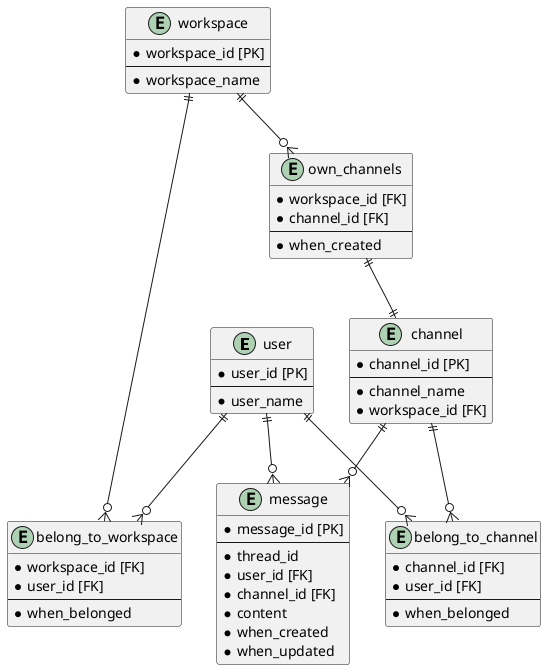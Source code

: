 @startuml slack_db_model

entity user {
    * user_id [PK]
    --
    * user_name
}

entity workspace {
    * workspace_id [PK]
    --
    * workspace_name
}

entity belong_to_workspace {
    * workspace_id [FK]
    * user_id [FK]
    --
    * when_belonged
}

entity channel {
    * channel_id [PK]
    --
    * channel_name
    * workspace_id [FK]
}

entity belong_to_channel {
    * channel_id [FK]
    * user_id [FK]
    --
    * when_belonged
}

entity own_channels {
    * workspace_id [FK]
    * channel_id [FK]
    --
    * when_created
}

entity message {
    * message_id [PK]
    --
    * thread_id
    * user_id [FK]
    * channel_id [FK]
    * content
    * when_created
    * when_updated
}

user ||--o{ belong_to_workspace
user ||--o{ belong_to_channel
user ||--o{ message
workspace ||--o{ belong_to_workspace
channel ||--o{ belong_to_channel
workspace ||--o{ own_channels
own_channels ||--|| channel
channel ||--o{ message